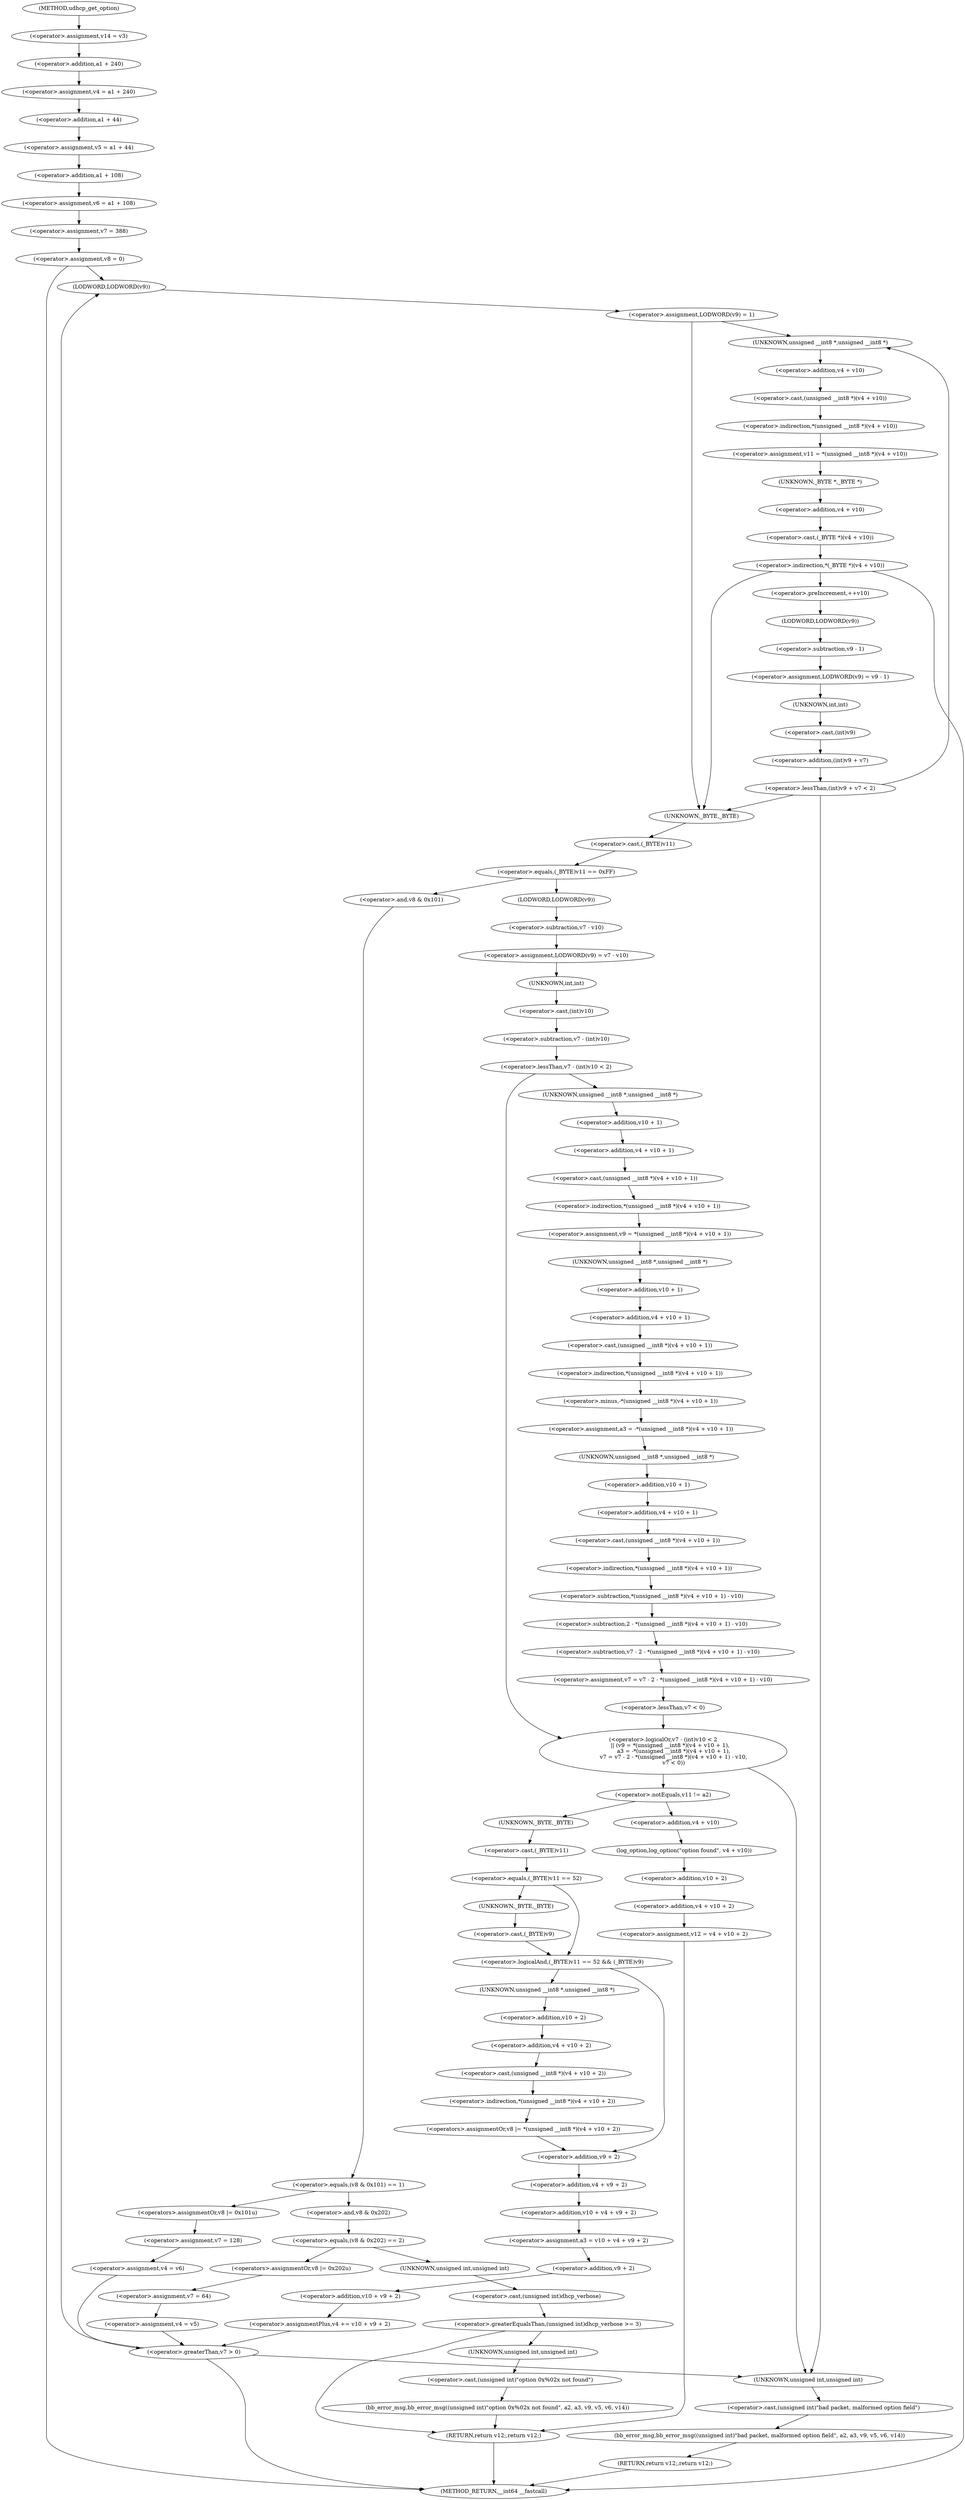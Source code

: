 digraph udhcp_get_option {  
"1000128" [label = "(<operator>.assignment,v14 = v3)" ]
"1000131" [label = "(<operator>.assignment,v4 = a1 + 240)" ]
"1000133" [label = "(<operator>.addition,a1 + 240)" ]
"1000136" [label = "(<operator>.assignment,v5 = a1 + 44)" ]
"1000138" [label = "(<operator>.addition,a1 + 44)" ]
"1000141" [label = "(<operator>.assignment,v6 = a1 + 108)" ]
"1000143" [label = "(<operator>.addition,a1 + 108)" ]
"1000146" [label = "(<operator>.assignment,v7 = 388)" ]
"1000149" [label = "(<operator>.assignment,v8 = 0)" ]
"1000155" [label = "(<operator>.assignment,LODWORD(v9) = 1)" ]
"1000156" [label = "(LODWORD,LODWORD(v9))" ]
"1000163" [label = "(<operator>.assignment,v11 = *(unsigned __int8 *)(v4 + v10))" ]
"1000165" [label = "(<operator>.indirection,*(unsigned __int8 *)(v4 + v10))" ]
"1000166" [label = "(<operator>.cast,(unsigned __int8 *)(v4 + v10))" ]
"1000167" [label = "(UNKNOWN,unsigned __int8 *,unsigned __int8 *)" ]
"1000168" [label = "(<operator>.addition,v4 + v10)" ]
"1000172" [label = "(<operator>.indirection,*(_BYTE *)(v4 + v10))" ]
"1000173" [label = "(<operator>.cast,(_BYTE *)(v4 + v10))" ]
"1000174" [label = "(UNKNOWN,_BYTE *,_BYTE *)" ]
"1000175" [label = "(<operator>.addition,v4 + v10)" ]
"1000179" [label = "(<operator>.preIncrement,++v10)" ]
"1000181" [label = "(<operator>.assignment,LODWORD(v9) = v9 - 1)" ]
"1000182" [label = "(LODWORD,LODWORD(v9))" ]
"1000184" [label = "(<operator>.subtraction,v9 - 1)" ]
"1000188" [label = "(<operator>.lessThan,(int)v9 + v7 < 2)" ]
"1000189" [label = "(<operator>.addition,(int)v9 + v7)" ]
"1000190" [label = "(<operator>.cast,(int)v9)" ]
"1000191" [label = "(UNKNOWN,int,int)" ]
"1000197" [label = "(<operator>.equals,(_BYTE)v11 == 0xFF)" ]
"1000198" [label = "(<operator>.cast,(_BYTE)v11)" ]
"1000199" [label = "(UNKNOWN,_BYTE,_BYTE)" ]
"1000204" [label = "(<operator>.equals,(v8 & 0x101) == 1)" ]
"1000205" [label = "(<operator>.and,v8 & 0x101)" ]
"1000210" [label = "(<operators>.assignmentOr,v8 |= 0x101u)" ]
"1000213" [label = "(<operator>.assignment,v7 = 128)" ]
"1000216" [label = "(<operator>.assignment,v4 = v6)" ]
"1000221" [label = "(<operator>.equals,(v8 & 0x202) == 2)" ]
"1000222" [label = "(<operator>.and,v8 & 0x202)" ]
"1000227" [label = "(<operators>.assignmentOr,v8 |= 0x202u)" ]
"1000230" [label = "(<operator>.assignment,v7 = 64)" ]
"1000233" [label = "(<operator>.assignment,v4 = v5)" ]
"1000239" [label = "(<operator>.greaterEqualsThan,(unsigned int)dhcp_verbose >= 3)" ]
"1000240" [label = "(<operator>.cast,(unsigned int)dhcp_verbose)" ]
"1000241" [label = "(UNKNOWN,unsigned int,unsigned int)" ]
"1000244" [label = "(bb_error_msg,bb_error_msg((unsigned int)\"option 0x%02x not found\", a2, a3, v9, v5, v6, v14))" ]
"1000245" [label = "(<operator>.cast,(unsigned int)\"option 0x%02x not found\")" ]
"1000246" [label = "(UNKNOWN,unsigned int,unsigned int)" ]
"1000256" [label = "(<operator>.assignment,LODWORD(v9) = v7 - v10)" ]
"1000257" [label = "(LODWORD,LODWORD(v9))" ]
"1000259" [label = "(<operator>.subtraction,v7 - v10)" ]
"1000263" [label = "(<operator>.logicalOr,v7 - (int)v10 < 2\n        || (v9 = *(unsigned __int8 *)(v4 + v10 + 1),\n            a3 = -*(unsigned __int8 *)(v4 + v10 + 1),\n            v7 = v7 - 2 - *(unsigned __int8 *)(v4 + v10 + 1) - v10,\n            v7 < 0))" ]
"1000264" [label = "(<operator>.lessThan,v7 - (int)v10 < 2)" ]
"1000265" [label = "(<operator>.subtraction,v7 - (int)v10)" ]
"1000267" [label = "(<operator>.cast,(int)v10)" ]
"1000268" [label = "(UNKNOWN,int,int)" ]
"1000272" [label = "(<operator>.assignment,v9 = *(unsigned __int8 *)(v4 + v10 + 1))" ]
"1000274" [label = "(<operator>.indirection,*(unsigned __int8 *)(v4 + v10 + 1))" ]
"1000275" [label = "(<operator>.cast,(unsigned __int8 *)(v4 + v10 + 1))" ]
"1000276" [label = "(UNKNOWN,unsigned __int8 *,unsigned __int8 *)" ]
"1000277" [label = "(<operator>.addition,v4 + v10 + 1)" ]
"1000279" [label = "(<operator>.addition,v10 + 1)" ]
"1000283" [label = "(<operator>.assignment,a3 = -*(unsigned __int8 *)(v4 + v10 + 1))" ]
"1000285" [label = "(<operator>.minus,-*(unsigned __int8 *)(v4 + v10 + 1))" ]
"1000286" [label = "(<operator>.indirection,*(unsigned __int8 *)(v4 + v10 + 1))" ]
"1000287" [label = "(<operator>.cast,(unsigned __int8 *)(v4 + v10 + 1))" ]
"1000288" [label = "(UNKNOWN,unsigned __int8 *,unsigned __int8 *)" ]
"1000289" [label = "(<operator>.addition,v4 + v10 + 1)" ]
"1000291" [label = "(<operator>.addition,v10 + 1)" ]
"1000295" [label = "(<operator>.assignment,v7 = v7 - 2 - *(unsigned __int8 *)(v4 + v10 + 1) - v10)" ]
"1000297" [label = "(<operator>.subtraction,v7 - 2 - *(unsigned __int8 *)(v4 + v10 + 1) - v10)" ]
"1000299" [label = "(<operator>.subtraction,2 - *(unsigned __int8 *)(v4 + v10 + 1) - v10)" ]
"1000301" [label = "(<operator>.subtraction,*(unsigned __int8 *)(v4 + v10 + 1) - v10)" ]
"1000302" [label = "(<operator>.indirection,*(unsigned __int8 *)(v4 + v10 + 1))" ]
"1000303" [label = "(<operator>.cast,(unsigned __int8 *)(v4 + v10 + 1))" ]
"1000304" [label = "(UNKNOWN,unsigned __int8 *,unsigned __int8 *)" ]
"1000305" [label = "(<operator>.addition,v4 + v10 + 1)" ]
"1000307" [label = "(<operator>.addition,v10 + 1)" ]
"1000311" [label = "(<operator>.lessThan,v7 < 0)" ]
"1000317" [label = "(bb_error_msg,bb_error_msg((unsigned int)\"bad packet, malformed option field\", a2, a3, v9, v5, v6, v14))" ]
"1000318" [label = "(<operator>.cast,(unsigned int)\"bad packet, malformed option field\")" ]
"1000319" [label = "(UNKNOWN,unsigned int,unsigned int)" ]
"1000327" [label = "(RETURN,return v12;,return v12;)" ]
"1000330" [label = "(<operator>.notEquals,v11 != a2)" ]
"1000335" [label = "(<operator>.logicalAnd,(_BYTE)v11 == 52 && (_BYTE)v9)" ]
"1000336" [label = "(<operator>.equals,(_BYTE)v11 == 52)" ]
"1000337" [label = "(<operator>.cast,(_BYTE)v11)" ]
"1000338" [label = "(UNKNOWN,_BYTE,_BYTE)" ]
"1000341" [label = "(<operator>.cast,(_BYTE)v9)" ]
"1000342" [label = "(UNKNOWN,_BYTE,_BYTE)" ]
"1000344" [label = "(<operators>.assignmentOr,v8 |= *(unsigned __int8 *)(v4 + v10 + 2))" ]
"1000346" [label = "(<operator>.indirection,*(unsigned __int8 *)(v4 + v10 + 2))" ]
"1000347" [label = "(<operator>.cast,(unsigned __int8 *)(v4 + v10 + 2))" ]
"1000348" [label = "(UNKNOWN,unsigned __int8 *,unsigned __int8 *)" ]
"1000349" [label = "(<operator>.addition,v4 + v10 + 2)" ]
"1000351" [label = "(<operator>.addition,v10 + 2)" ]
"1000354" [label = "(<operator>.assignment,a3 = v10 + v4 + v9 + 2)" ]
"1000356" [label = "(<operator>.addition,v10 + v4 + v9 + 2)" ]
"1000358" [label = "(<operator>.addition,v4 + v9 + 2)" ]
"1000360" [label = "(<operator>.addition,v9 + 2)" ]
"1000363" [label = "(<operator>.assignmentPlus,v4 += v10 + v9 + 2)" ]
"1000365" [label = "(<operator>.addition,v10 + v9 + 2)" ]
"1000367" [label = "(<operator>.addition,v9 + 2)" ]
"1000372" [label = "(<operator>.greaterThan,v7 > 0)" ]
"1000377" [label = "(log_option,log_option(\"option found\", v4 + v10))" ]
"1000379" [label = "(<operator>.addition,v4 + v10)" ]
"1000382" [label = "(<operator>.assignment,v12 = v4 + v10 + 2)" ]
"1000384" [label = "(<operator>.addition,v4 + v10 + 2)" ]
"1000386" [label = "(<operator>.addition,v10 + 2)" ]
"1000389" [label = "(RETURN,return v12;,return v12;)" ]
"1000112" [label = "(METHOD,udhcp_get_option)" ]
"1000391" [label = "(METHOD_RETURN,__int64 __fastcall)" ]
  "1000128" -> "1000133" 
  "1000131" -> "1000138" 
  "1000133" -> "1000131" 
  "1000136" -> "1000143" 
  "1000138" -> "1000136" 
  "1000141" -> "1000146" 
  "1000143" -> "1000141" 
  "1000146" -> "1000149" 
  "1000149" -> "1000391" 
  "1000149" -> "1000156" 
  "1000155" -> "1000199" 
  "1000155" -> "1000167" 
  "1000156" -> "1000155" 
  "1000163" -> "1000174" 
  "1000165" -> "1000163" 
  "1000166" -> "1000165" 
  "1000167" -> "1000168" 
  "1000168" -> "1000166" 
  "1000172" -> "1000199" 
  "1000172" -> "1000391" 
  "1000172" -> "1000179" 
  "1000173" -> "1000172" 
  "1000174" -> "1000175" 
  "1000175" -> "1000173" 
  "1000179" -> "1000182" 
  "1000181" -> "1000191" 
  "1000182" -> "1000184" 
  "1000184" -> "1000181" 
  "1000188" -> "1000199" 
  "1000188" -> "1000167" 
  "1000188" -> "1000319" 
  "1000189" -> "1000188" 
  "1000190" -> "1000189" 
  "1000191" -> "1000190" 
  "1000197" -> "1000205" 
  "1000197" -> "1000257" 
  "1000198" -> "1000197" 
  "1000199" -> "1000198" 
  "1000204" -> "1000210" 
  "1000204" -> "1000222" 
  "1000205" -> "1000204" 
  "1000210" -> "1000213" 
  "1000213" -> "1000216" 
  "1000216" -> "1000372" 
  "1000221" -> "1000227" 
  "1000221" -> "1000241" 
  "1000222" -> "1000221" 
  "1000227" -> "1000230" 
  "1000230" -> "1000233" 
  "1000233" -> "1000372" 
  "1000239" -> "1000246" 
  "1000239" -> "1000389" 
  "1000240" -> "1000239" 
  "1000241" -> "1000240" 
  "1000244" -> "1000389" 
  "1000245" -> "1000244" 
  "1000246" -> "1000245" 
  "1000256" -> "1000268" 
  "1000257" -> "1000259" 
  "1000259" -> "1000256" 
  "1000263" -> "1000319" 
  "1000263" -> "1000330" 
  "1000264" -> "1000263" 
  "1000264" -> "1000276" 
  "1000265" -> "1000264" 
  "1000267" -> "1000265" 
  "1000268" -> "1000267" 
  "1000272" -> "1000288" 
  "1000274" -> "1000272" 
  "1000275" -> "1000274" 
  "1000276" -> "1000279" 
  "1000277" -> "1000275" 
  "1000279" -> "1000277" 
  "1000283" -> "1000304" 
  "1000285" -> "1000283" 
  "1000286" -> "1000285" 
  "1000287" -> "1000286" 
  "1000288" -> "1000291" 
  "1000289" -> "1000287" 
  "1000291" -> "1000289" 
  "1000295" -> "1000311" 
  "1000297" -> "1000295" 
  "1000299" -> "1000297" 
  "1000301" -> "1000299" 
  "1000302" -> "1000301" 
  "1000303" -> "1000302" 
  "1000304" -> "1000307" 
  "1000305" -> "1000303" 
  "1000307" -> "1000305" 
  "1000311" -> "1000263" 
  "1000317" -> "1000327" 
  "1000318" -> "1000317" 
  "1000319" -> "1000318" 
  "1000327" -> "1000391" 
  "1000330" -> "1000338" 
  "1000330" -> "1000379" 
  "1000335" -> "1000348" 
  "1000335" -> "1000360" 
  "1000336" -> "1000342" 
  "1000336" -> "1000335" 
  "1000337" -> "1000336" 
  "1000338" -> "1000337" 
  "1000341" -> "1000335" 
  "1000342" -> "1000341" 
  "1000344" -> "1000360" 
  "1000346" -> "1000344" 
  "1000347" -> "1000346" 
  "1000348" -> "1000351" 
  "1000349" -> "1000347" 
  "1000351" -> "1000349" 
  "1000354" -> "1000367" 
  "1000356" -> "1000354" 
  "1000358" -> "1000356" 
  "1000360" -> "1000358" 
  "1000363" -> "1000372" 
  "1000365" -> "1000363" 
  "1000367" -> "1000365" 
  "1000372" -> "1000391" 
  "1000372" -> "1000156" 
  "1000372" -> "1000319" 
  "1000377" -> "1000386" 
  "1000379" -> "1000377" 
  "1000382" -> "1000389" 
  "1000384" -> "1000382" 
  "1000386" -> "1000384" 
  "1000389" -> "1000391" 
  "1000112" -> "1000128" 
}
